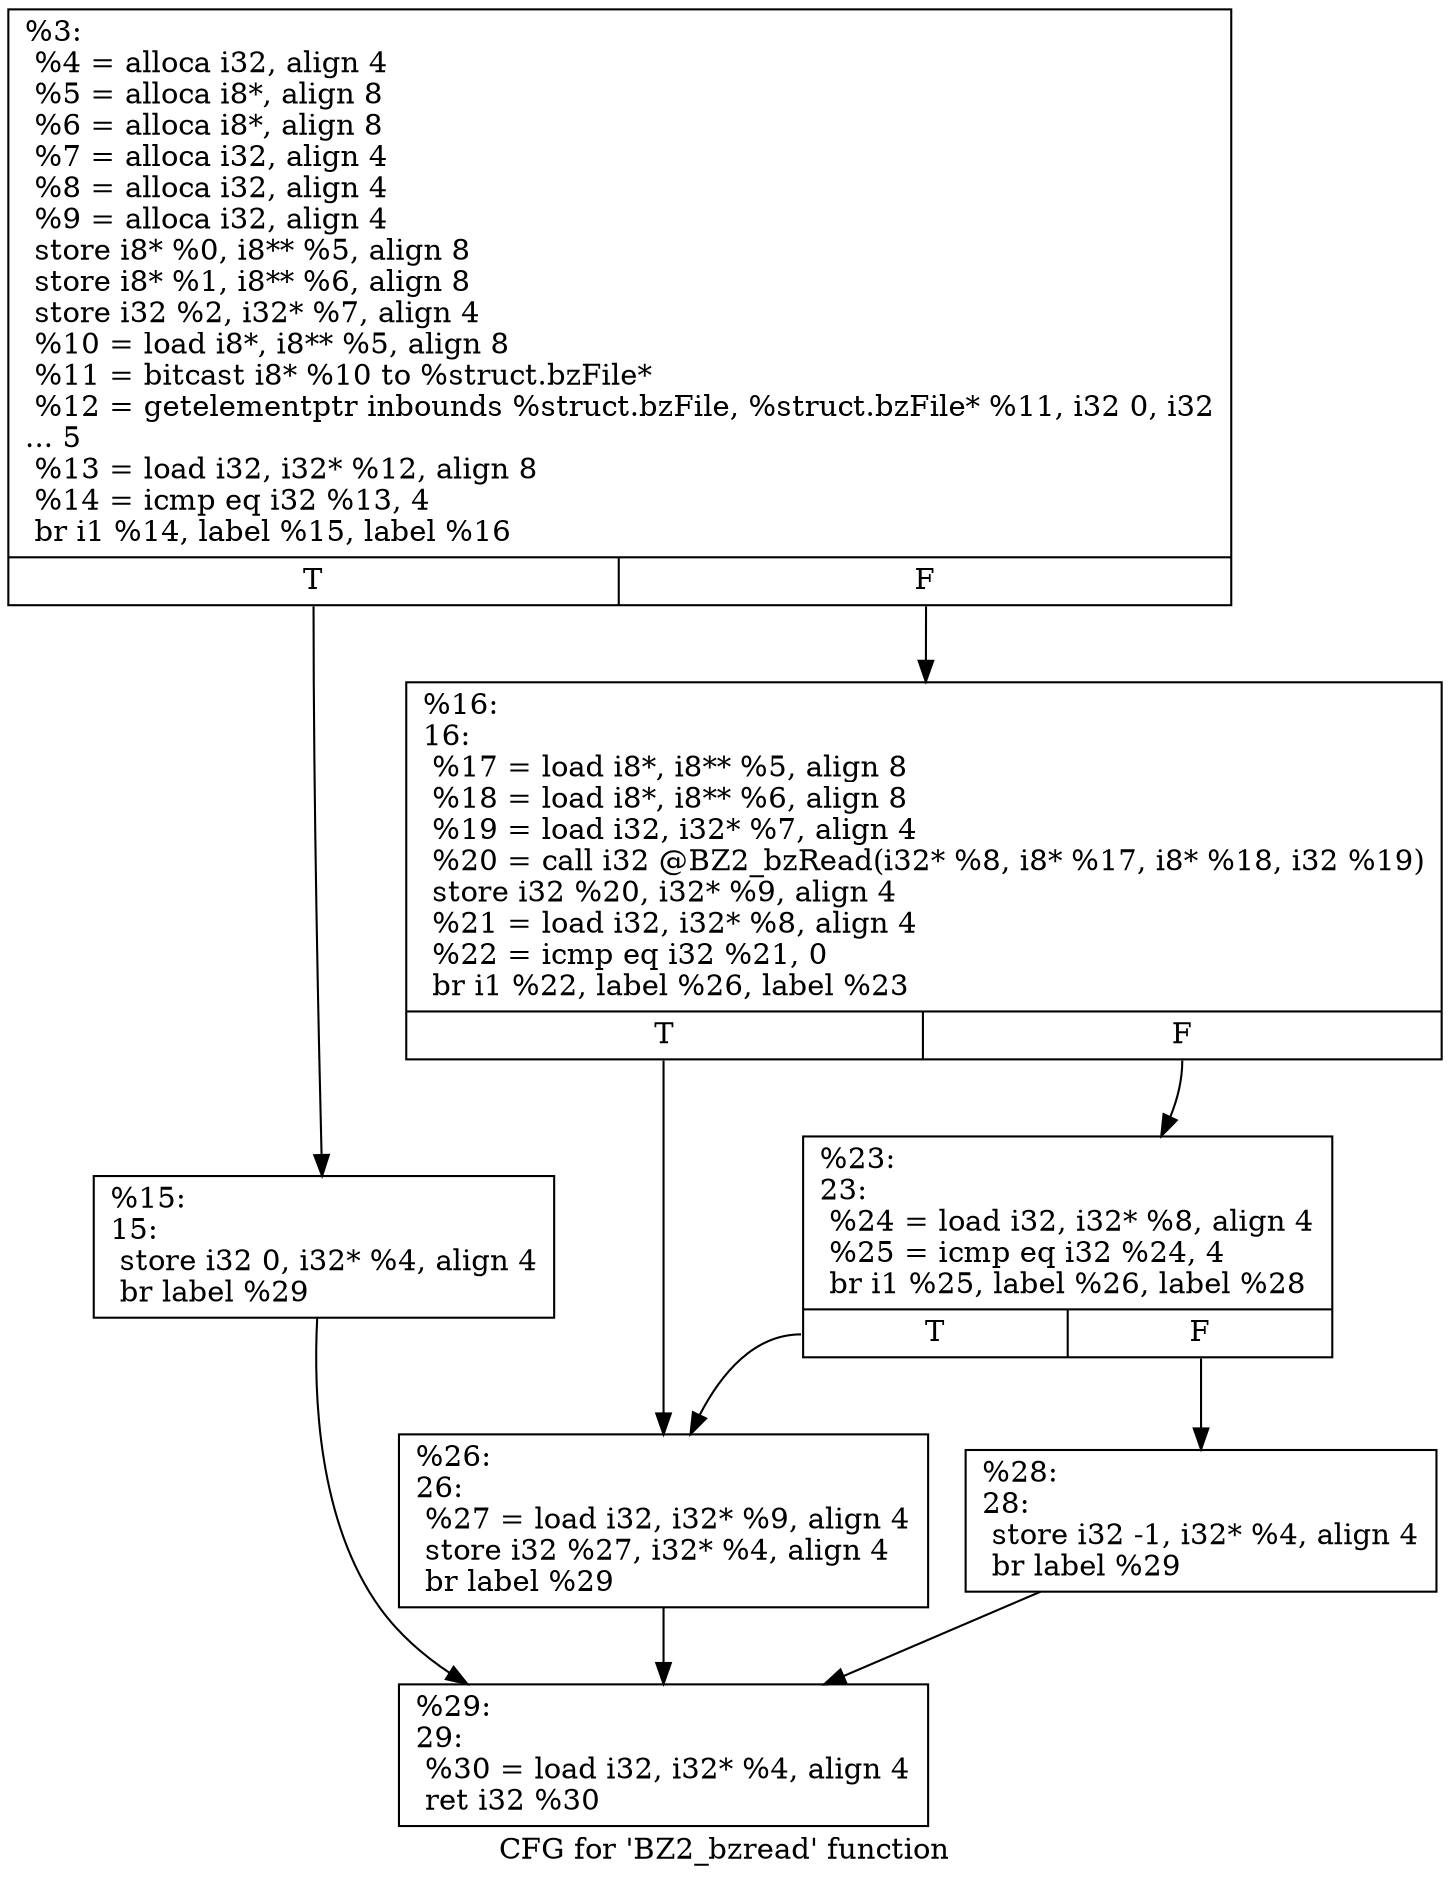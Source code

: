 digraph "CFG for 'BZ2_bzread' function" {
	label="CFG for 'BZ2_bzread' function";

	Node0xcb1b20 [shape=record,label="{%3:\l  %4 = alloca i32, align 4\l  %5 = alloca i8*, align 8\l  %6 = alloca i8*, align 8\l  %7 = alloca i32, align 4\l  %8 = alloca i32, align 4\l  %9 = alloca i32, align 4\l  store i8* %0, i8** %5, align 8\l  store i8* %1, i8** %6, align 8\l  store i32 %2, i32* %7, align 4\l  %10 = load i8*, i8** %5, align 8\l  %11 = bitcast i8* %10 to %struct.bzFile*\l  %12 = getelementptr inbounds %struct.bzFile, %struct.bzFile* %11, i32 0, i32\l... 5\l  %13 = load i32, i32* %12, align 8\l  %14 = icmp eq i32 %13, 4\l  br i1 %14, label %15, label %16\l|{<s0>T|<s1>F}}"];
	Node0xcb1b20:s0 -> Node0xcb24f0;
	Node0xcb1b20:s1 -> Node0xcb2b60;
	Node0xcb24f0 [shape=record,label="{%15:\l15:                                               \l  store i32 0, i32* %4, align 4\l  br label %29\l}"];
	Node0xcb24f0 -> Node0xcb2cc0;
	Node0xcb2b60 [shape=record,label="{%16:\l16:                                               \l  %17 = load i8*, i8** %5, align 8\l  %18 = load i8*, i8** %6, align 8\l  %19 = load i32, i32* %7, align 4\l  %20 = call i32 @BZ2_bzRead(i32* %8, i8* %17, i8* %18, i32 %19)\l  store i32 %20, i32* %9, align 4\l  %21 = load i32, i32* %8, align 4\l  %22 = icmp eq i32 %21, 0\l  br i1 %22, label %26, label %23\l|{<s0>T|<s1>F}}"];
	Node0xcb2b60:s0 -> Node0xcb3100;
	Node0xcb2b60:s1 -> Node0xcb3150;
	Node0xcb3150 [shape=record,label="{%23:\l23:                                               \l  %24 = load i32, i32* %8, align 4\l  %25 = icmp eq i32 %24, 4\l  br i1 %25, label %26, label %28\l|{<s0>T|<s1>F}}"];
	Node0xcb3150:s0 -> Node0xcb3100;
	Node0xcb3150:s1 -> Node0xcb3270;
	Node0xcb3100 [shape=record,label="{%26:\l26:                                               \l  %27 = load i32, i32* %9, align 4\l  store i32 %27, i32* %4, align 4\l  br label %29\l}"];
	Node0xcb3100 -> Node0xcb2cc0;
	Node0xcb3270 [shape=record,label="{%28:\l28:                                               \l  store i32 -1, i32* %4, align 4\l  br label %29\l}"];
	Node0xcb3270 -> Node0xcb2cc0;
	Node0xcb2cc0 [shape=record,label="{%29:\l29:                                               \l  %30 = load i32, i32* %4, align 4\l  ret i32 %30\l}"];
}
